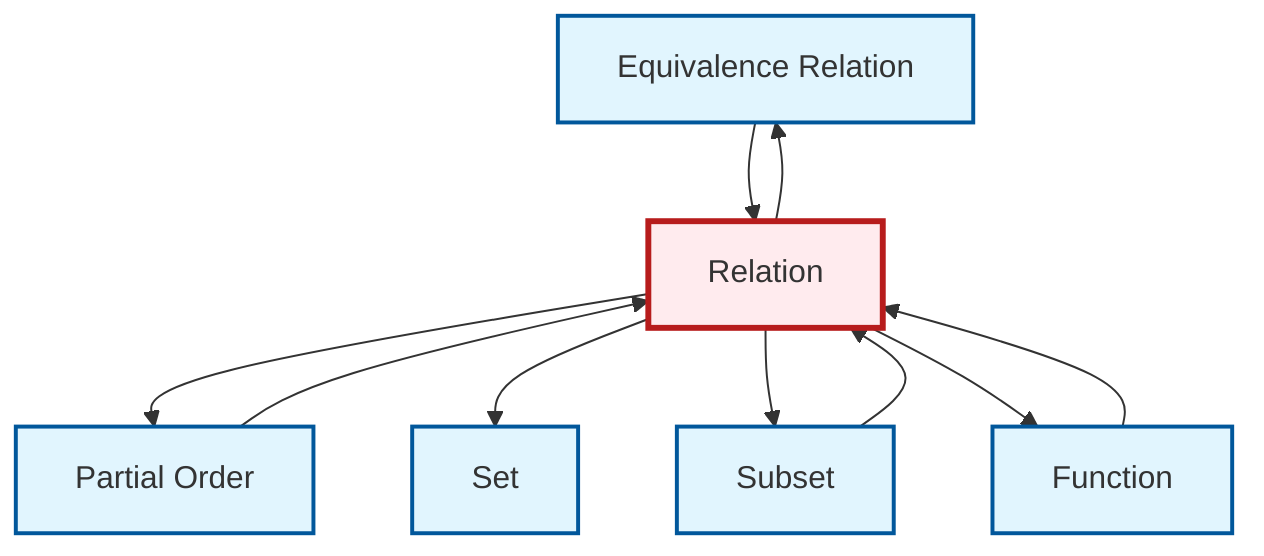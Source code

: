 graph TD
    classDef definition fill:#e1f5fe,stroke:#01579b,stroke-width:2px
    classDef theorem fill:#f3e5f5,stroke:#4a148c,stroke-width:2px
    classDef axiom fill:#fff3e0,stroke:#e65100,stroke-width:2px
    classDef example fill:#e8f5e9,stroke:#1b5e20,stroke-width:2px
    classDef current fill:#ffebee,stroke:#b71c1c,stroke-width:3px
    def-set["Set"]:::definition
    def-equivalence-relation["Equivalence Relation"]:::definition
    def-relation["Relation"]:::definition
    def-subset["Subset"]:::definition
    def-function["Function"]:::definition
    def-partial-order["Partial Order"]:::definition
    def-function --> def-relation
    def-relation --> def-partial-order
    def-equivalence-relation --> def-relation
    def-relation --> def-equivalence-relation
    def-partial-order --> def-relation
    def-subset --> def-relation
    def-relation --> def-set
    def-relation --> def-subset
    def-relation --> def-function
    class def-relation current